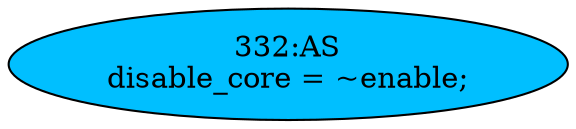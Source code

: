 strict digraph "" {
	node [label="\N"];
	"332:AS"	 [ast="<pyverilog.vparser.ast.Assign object at 0x7f79abcb1b50>",
		def_var="['disable_core']",
		fillcolor=deepskyblue,
		label="332:AS
disable_core = ~enable;",
		statements="[]",
		style=filled,
		typ=Assign,
		use_var="['enable']"];
}
